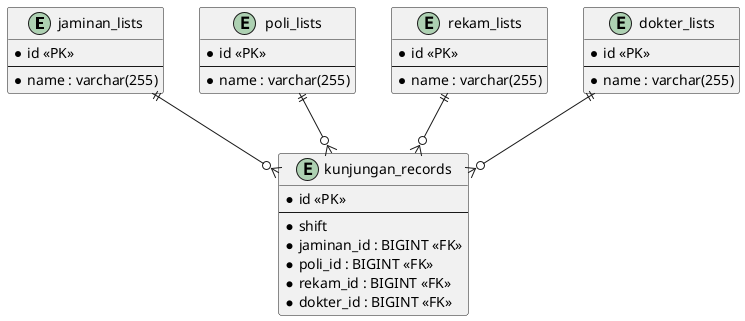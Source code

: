 @startuml

entity jaminan_lists {
    * id <<PK>>
    --
    * name : varchar(255)
}

entity poli_lists {
    * id <<PK>>
    --
    * name : varchar(255)
}

entity rekam_lists {
    * id <<PK>>
    --
    * name : varchar(255)
}

entity dokter_lists {
    * id <<PK>>
    --
    * name : varchar(255)
}

entity kunjungan_records {
    * id <<PK>>
    --
    * shift 
    * jaminan_id : BIGINT <<FK>>
    * poli_id : BIGINT <<FK>>
    * rekam_id : BIGINT <<FK>>
    * dokter_id : BIGINT <<FK>>
}

jaminan_lists ||--o{ kunjungan_records
poli_lists ||--o{ kunjungan_records
rekam_lists ||--o{ kunjungan_records
dokter_lists ||--o{ kunjungan_records

@enduml